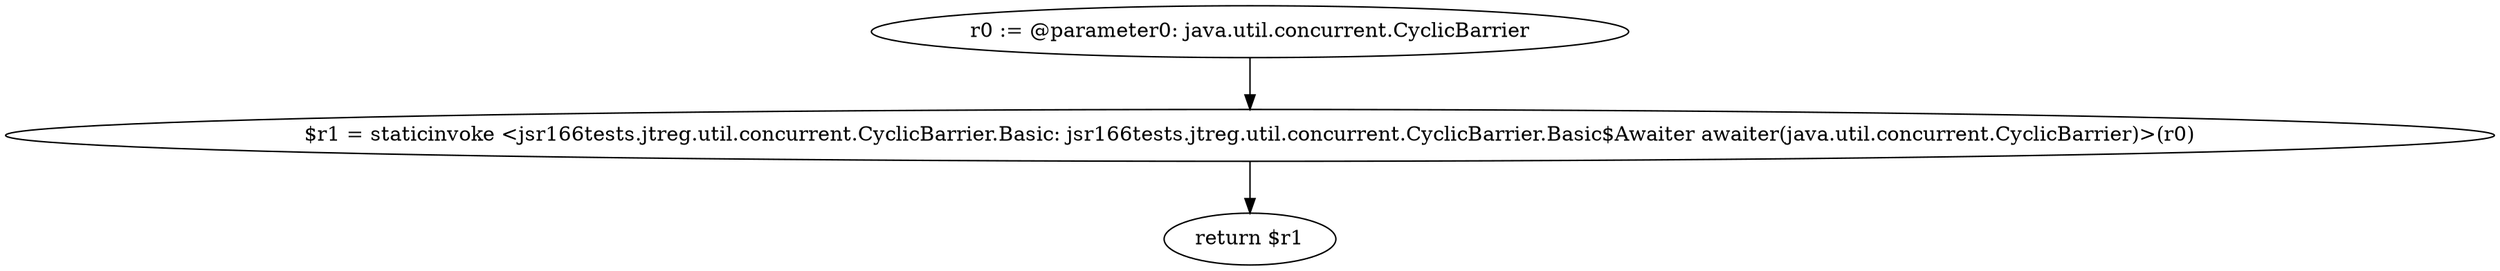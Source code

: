 digraph "unitGraph" {
    "r0 := @parameter0: java.util.concurrent.CyclicBarrier"
    "$r1 = staticinvoke <jsr166tests.jtreg.util.concurrent.CyclicBarrier.Basic: jsr166tests.jtreg.util.concurrent.CyclicBarrier.Basic$Awaiter awaiter(java.util.concurrent.CyclicBarrier)>(r0)"
    "return $r1"
    "r0 := @parameter0: java.util.concurrent.CyclicBarrier"->"$r1 = staticinvoke <jsr166tests.jtreg.util.concurrent.CyclicBarrier.Basic: jsr166tests.jtreg.util.concurrent.CyclicBarrier.Basic$Awaiter awaiter(java.util.concurrent.CyclicBarrier)>(r0)";
    "$r1 = staticinvoke <jsr166tests.jtreg.util.concurrent.CyclicBarrier.Basic: jsr166tests.jtreg.util.concurrent.CyclicBarrier.Basic$Awaiter awaiter(java.util.concurrent.CyclicBarrier)>(r0)"->"return $r1";
}
